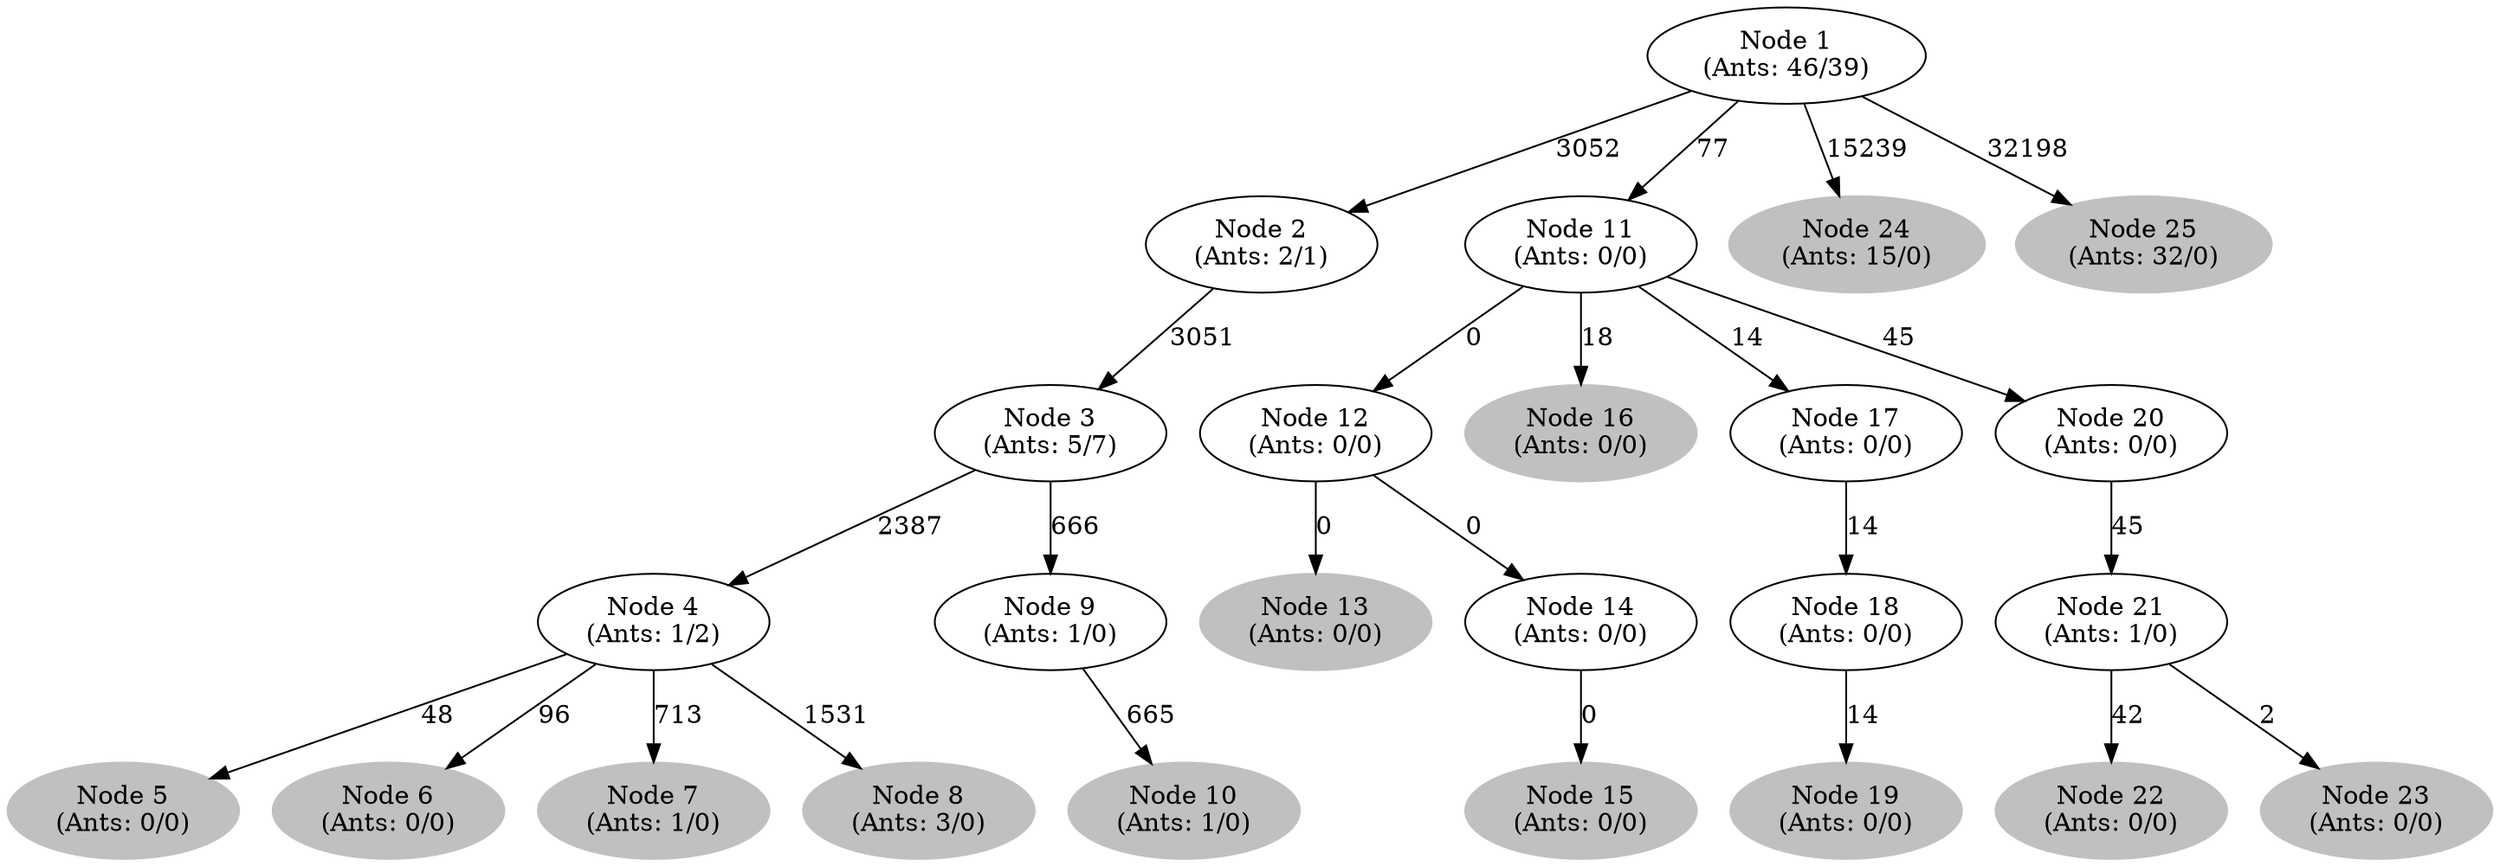 digraph G {
	
	 "Node 1\n(Ants: 46/39)" -> "Node 2\n(Ants: 2/1)" [label=3052];
	 "Node 2\n(Ants: 2/1)" -> "Node 3\n(Ants: 5/7)" [label=3051];
	 "Node 3\n(Ants: 5/7)" -> "Node 4\n(Ants: 1/2)" [label=2387];
	 "Node 5\n(Ants: 0/0)" [style=filled,color="gray"];
	"Node 4\n(Ants: 1/2)" -> "Node 5\n(Ants: 0/0)" [label=48];
	 "Node 6\n(Ants: 0/0)" [style=filled,color="gray"];
	"Node 4\n(Ants: 1/2)" -> "Node 6\n(Ants: 0/0)" [label=96];
	 "Node 7\n(Ants: 1/0)" [style=filled,color="gray"];
	"Node 4\n(Ants: 1/2)" -> "Node 7\n(Ants: 1/0)" [label=713];
	 "Node 8\n(Ants: 3/0)" [style=filled,color="gray"];
	"Node 4\n(Ants: 1/2)" -> "Node 8\n(Ants: 3/0)" [label=1531];
	 "Node 3\n(Ants: 5/7)" -> "Node 9\n(Ants: 1/0)" [label=666];
	 "Node 10\n(Ants: 1/0)" [style=filled,color="gray"];
	"Node 9\n(Ants: 1/0)" -> "Node 10\n(Ants: 1/0)" [label=665];
	 "Node 1\n(Ants: 46/39)" -> "Node 11\n(Ants: 0/0)" [label=77];
	 "Node 11\n(Ants: 0/0)" -> "Node 12\n(Ants: 0/0)" [label=0];
	 "Node 13\n(Ants: 0/0)" [style=filled,color="gray"];
	"Node 12\n(Ants: 0/0)" -> "Node 13\n(Ants: 0/0)" [label=0];
	 "Node 12\n(Ants: 0/0)" -> "Node 14\n(Ants: 0/0)" [label=0];
	 "Node 15\n(Ants: 0/0)" [style=filled,color="gray"];
	"Node 14\n(Ants: 0/0)" -> "Node 15\n(Ants: 0/0)" [label=0];
	 "Node 16\n(Ants: 0/0)" [style=filled,color="gray"];
	"Node 11\n(Ants: 0/0)" -> "Node 16\n(Ants: 0/0)" [label=18];
	 "Node 11\n(Ants: 0/0)" -> "Node 17\n(Ants: 0/0)" [label=14];
	 "Node 17\n(Ants: 0/0)" -> "Node 18\n(Ants: 0/0)" [label=14];
	 "Node 19\n(Ants: 0/0)" [style=filled,color="gray"];
	"Node 18\n(Ants: 0/0)" -> "Node 19\n(Ants: 0/0)" [label=14];
	 "Node 11\n(Ants: 0/0)" -> "Node 20\n(Ants: 0/0)" [label=45];
	 "Node 20\n(Ants: 0/0)" -> "Node 21\n(Ants: 1/0)" [label=45];
	 "Node 22\n(Ants: 0/0)" [style=filled,color="gray"];
	"Node 21\n(Ants: 1/0)" -> "Node 22\n(Ants: 0/0)" [label=42];
	 "Node 23\n(Ants: 0/0)" [style=filled,color="gray"];
	"Node 21\n(Ants: 1/0)" -> "Node 23\n(Ants: 0/0)" [label=2];
	 "Node 24\n(Ants: 15/0)" [style=filled,color="gray"];
	"Node 1\n(Ants: 46/39)" -> "Node 24\n(Ants: 15/0)" [label=15239];
	 "Node 25\n(Ants: 32/0)" [style=filled,color="gray"];
	"Node 1\n(Ants: 46/39)" -> "Node 25\n(Ants: 32/0)" [label=32198];
	 
}
